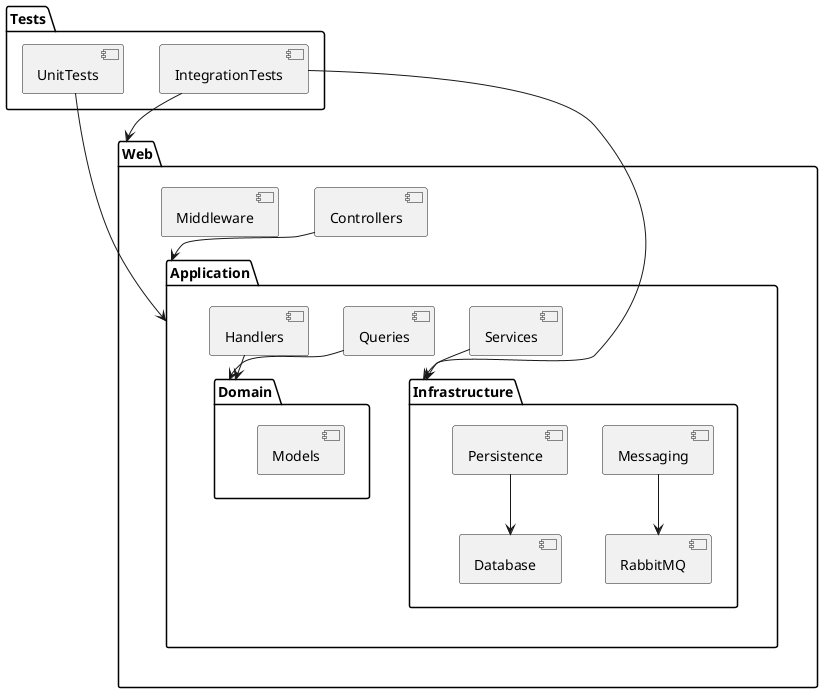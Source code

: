 @startuml RenderingService Architecture

package "Web" {
  [Controllers] --> [Application]
  [Middleware]
}

package "Application" {
  [Handlers] --> [Domain]
  [Queries] --> [Domain]
  [Services] --> [Infrastructure]
}

package "Domain" {
  [Models]
}

package "Infrastructure" {
  [Messaging] --> [RabbitMQ]
  [Persistence] --> [Database]
  [Services]
}

package "Tests" {
  [UnitTests] --> [Application]
  [IntegrationTests] --> [Web]
  [IntegrationTests] --> [Infrastructure]
}

@enduml
